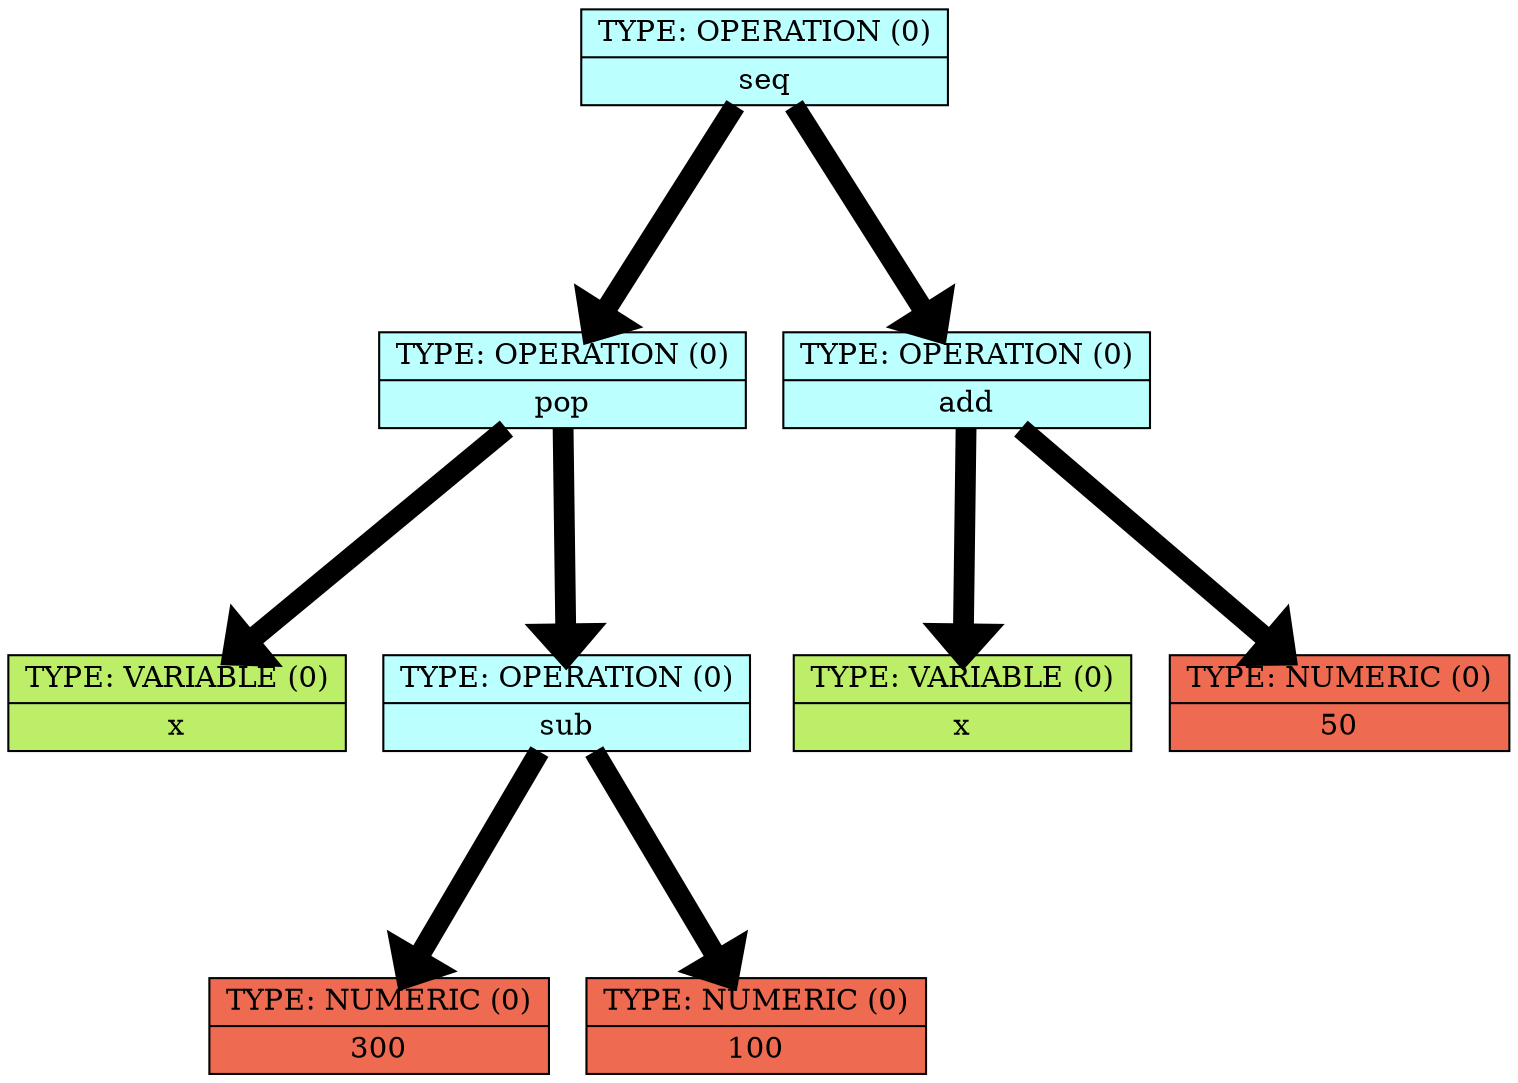 digraph structs {    
rankdir = TB;        
graph [dpi = 200];   
ranksep = 1.5;       
edge[penwidth = 10]; 
cell0 [style = filled, color = black, shape=record, 
fillcolor = paleturquoise1, label = " { <ptr> TYPE: OPERATION (0) | seq} " ];                         
cell1 [style = filled, color = black, shape=record, 
fillcolor = paleturquoise1, label = " { <ptr> TYPE: OPERATION (0) | pop} " ];                         
cell2 [style = filled, color = black, shape=record, 
fillcolor = darkolivegreen2, label = " { <ptr> TYPE: VARIABLE (0) | x} " ];                         
cell3 [style = filled, color = black, shape=record, 
fillcolor = paleturquoise1, label = " { <ptr> TYPE: OPERATION (0) | sub} " ];                         
cell4 [style = filled, color = black, shape=record, 
fillcolor = coral2, label = " { <ptr> TYPE: NUMERIC (0) | 300} " ];                         
cell5 [style = filled, color = black, shape=record, 
fillcolor = coral2, label = " { <ptr> TYPE: NUMERIC (0) | 100} " ];                         
cell6 [style = filled, color = black, shape=record, 
fillcolor = paleturquoise1, label = " { <ptr> TYPE: OPERATION (0) | add} " ];                         
cell7 [style = filled, color = black, shape=record, 
fillcolor = darkolivegreen2, label = " { <ptr> TYPE: VARIABLE (0) | x} " ];                         
cell8 [style = filled, color = black, shape=record, 
fillcolor = coral2, label = " { <ptr> TYPE: NUMERIC (0) | 50} " ];                         
cell0 -> cell1;
cell1 -> cell2;
cell1 -> cell3;
cell3 -> cell4;
cell3 -> cell5;
cell0 -> cell6;
cell6 -> cell7;
cell6 -> cell8;
}
